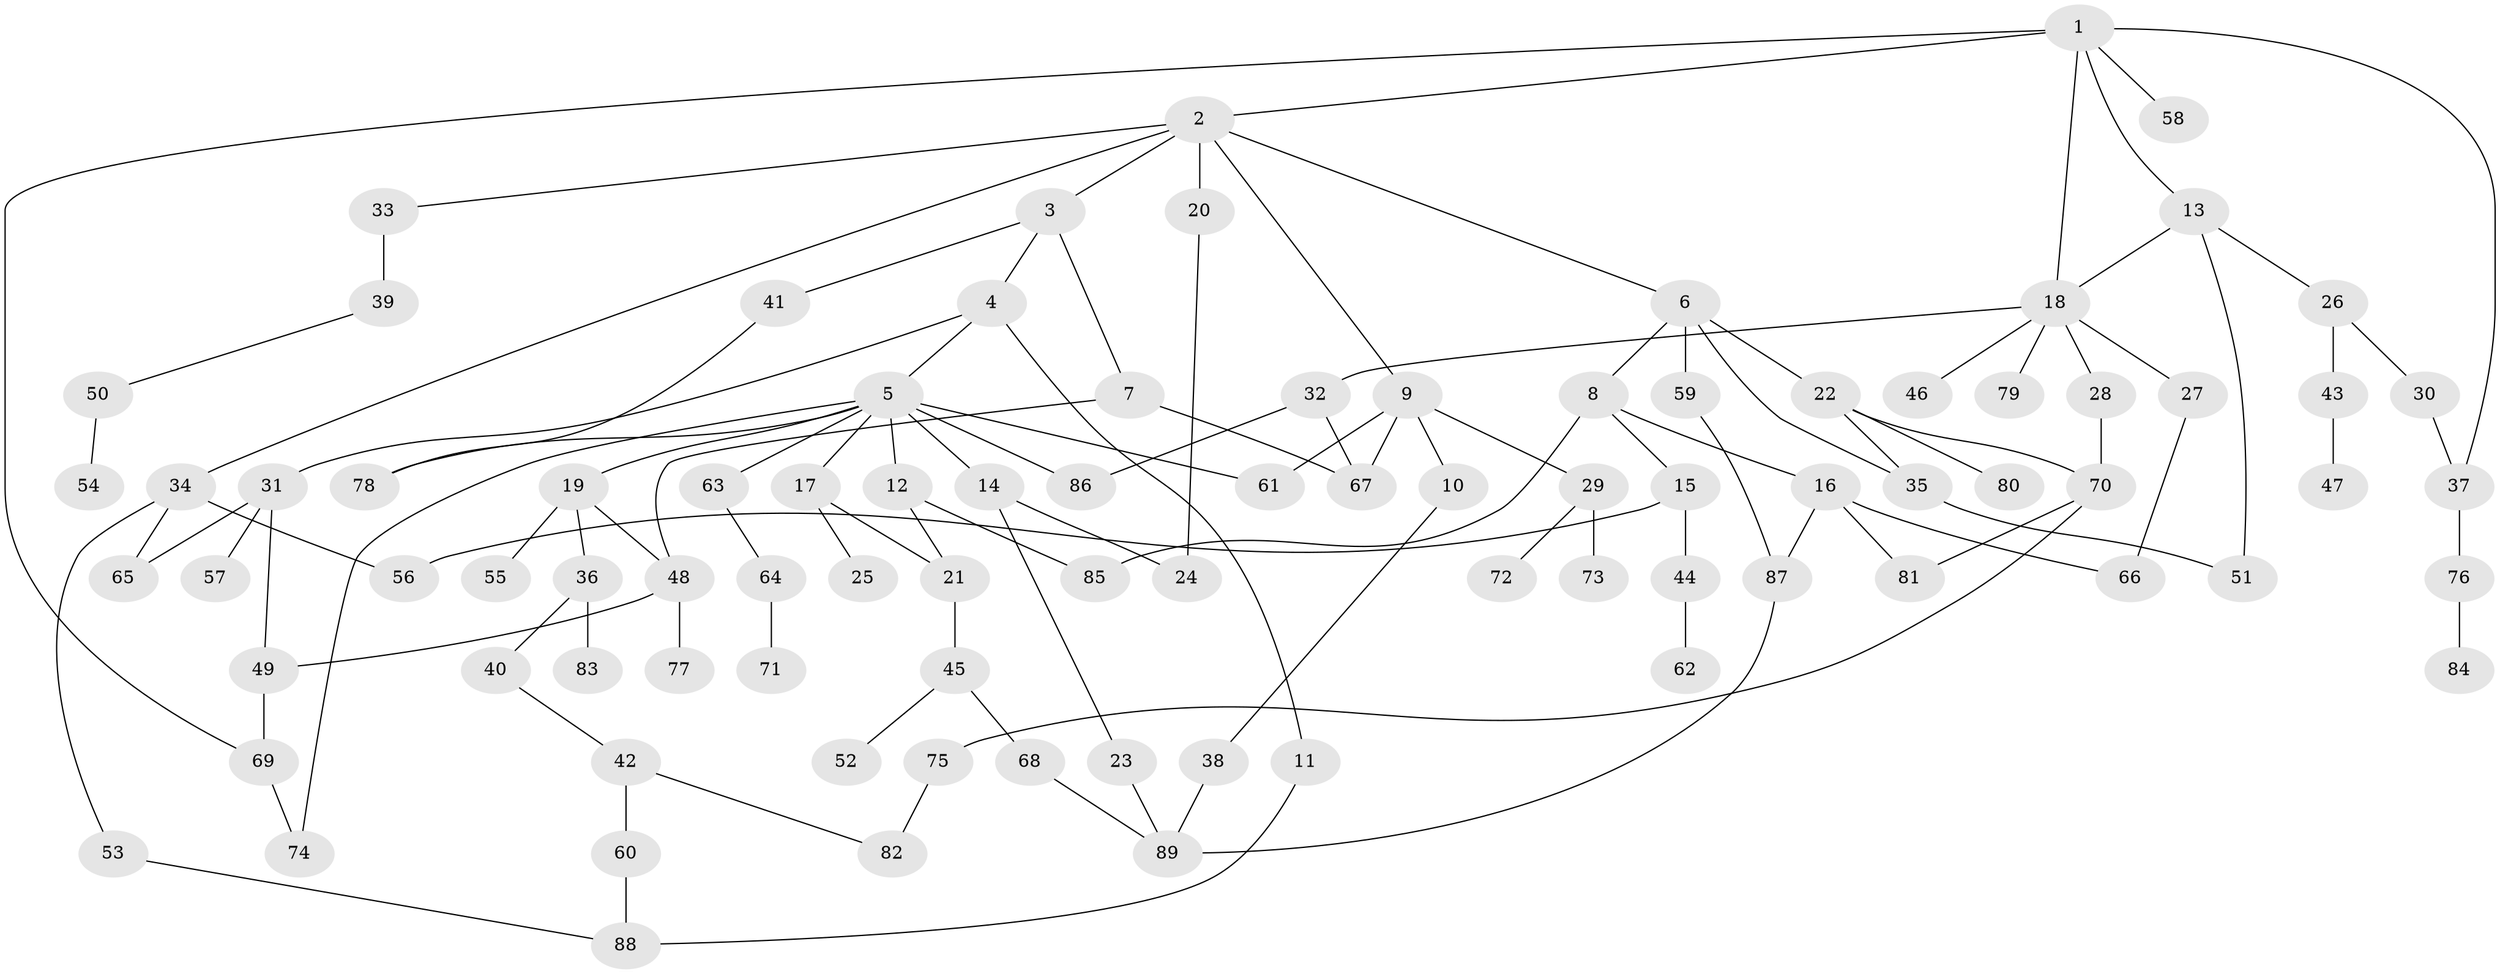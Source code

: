 // original degree distribution, {6: 0.007874015748031496, 7: 0.007874015748031496, 4: 0.11811023622047244, 5: 0.07086614173228346, 10: 0.007874015748031496, 2: 0.2992125984251969, 3: 0.1732283464566929, 1: 0.31496062992125984}
// Generated by graph-tools (version 1.1) at 2025/48/03/04/25 22:48:55]
// undirected, 89 vertices, 116 edges
graph export_dot {
  node [color=gray90,style=filled];
  1;
  2;
  3;
  4;
  5;
  6;
  7;
  8;
  9;
  10;
  11;
  12;
  13;
  14;
  15;
  16;
  17;
  18;
  19;
  20;
  21;
  22;
  23;
  24;
  25;
  26;
  27;
  28;
  29;
  30;
  31;
  32;
  33;
  34;
  35;
  36;
  37;
  38;
  39;
  40;
  41;
  42;
  43;
  44;
  45;
  46;
  47;
  48;
  49;
  50;
  51;
  52;
  53;
  54;
  55;
  56;
  57;
  58;
  59;
  60;
  61;
  62;
  63;
  64;
  65;
  66;
  67;
  68;
  69;
  70;
  71;
  72;
  73;
  74;
  75;
  76;
  77;
  78;
  79;
  80;
  81;
  82;
  83;
  84;
  85;
  86;
  87;
  88;
  89;
  1 -- 2 [weight=1.0];
  1 -- 13 [weight=1.0];
  1 -- 18 [weight=1.0];
  1 -- 37 [weight=1.0];
  1 -- 58 [weight=1.0];
  1 -- 69 [weight=1.0];
  2 -- 3 [weight=1.0];
  2 -- 6 [weight=1.0];
  2 -- 9 [weight=1.0];
  2 -- 20 [weight=1.0];
  2 -- 33 [weight=1.0];
  2 -- 34 [weight=1.0];
  3 -- 4 [weight=1.0];
  3 -- 7 [weight=1.0];
  3 -- 41 [weight=1.0];
  4 -- 5 [weight=1.0];
  4 -- 11 [weight=1.0];
  4 -- 31 [weight=1.0];
  5 -- 12 [weight=1.0];
  5 -- 14 [weight=1.0];
  5 -- 17 [weight=1.0];
  5 -- 19 [weight=1.0];
  5 -- 61 [weight=1.0];
  5 -- 63 [weight=1.0];
  5 -- 74 [weight=1.0];
  5 -- 78 [weight=1.0];
  5 -- 86 [weight=1.0];
  6 -- 8 [weight=1.0];
  6 -- 22 [weight=1.0];
  6 -- 35 [weight=1.0];
  6 -- 59 [weight=1.0];
  7 -- 48 [weight=1.0];
  7 -- 67 [weight=1.0];
  8 -- 15 [weight=1.0];
  8 -- 16 [weight=1.0];
  8 -- 85 [weight=1.0];
  9 -- 10 [weight=1.0];
  9 -- 29 [weight=1.0];
  9 -- 61 [weight=1.0];
  9 -- 67 [weight=1.0];
  10 -- 38 [weight=1.0];
  11 -- 88 [weight=1.0];
  12 -- 21 [weight=1.0];
  12 -- 85 [weight=1.0];
  13 -- 18 [weight=1.0];
  13 -- 26 [weight=1.0];
  13 -- 51 [weight=1.0];
  14 -- 23 [weight=1.0];
  14 -- 24 [weight=1.0];
  15 -- 44 [weight=1.0];
  15 -- 56 [weight=1.0];
  16 -- 66 [weight=1.0];
  16 -- 81 [weight=1.0];
  16 -- 87 [weight=1.0];
  17 -- 21 [weight=1.0];
  17 -- 25 [weight=1.0];
  18 -- 27 [weight=1.0];
  18 -- 28 [weight=1.0];
  18 -- 32 [weight=1.0];
  18 -- 46 [weight=1.0];
  18 -- 79 [weight=1.0];
  19 -- 36 [weight=1.0];
  19 -- 48 [weight=1.0];
  19 -- 55 [weight=1.0];
  20 -- 24 [weight=1.0];
  21 -- 45 [weight=1.0];
  22 -- 35 [weight=1.0];
  22 -- 70 [weight=1.0];
  22 -- 80 [weight=1.0];
  23 -- 89 [weight=1.0];
  26 -- 30 [weight=1.0];
  26 -- 43 [weight=1.0];
  27 -- 66 [weight=1.0];
  28 -- 70 [weight=1.0];
  29 -- 72 [weight=1.0];
  29 -- 73 [weight=1.0];
  30 -- 37 [weight=1.0];
  31 -- 49 [weight=1.0];
  31 -- 57 [weight=1.0];
  31 -- 65 [weight=1.0];
  32 -- 67 [weight=1.0];
  32 -- 86 [weight=1.0];
  33 -- 39 [weight=1.0];
  34 -- 53 [weight=1.0];
  34 -- 56 [weight=1.0];
  34 -- 65 [weight=1.0];
  35 -- 51 [weight=1.0];
  36 -- 40 [weight=1.0];
  36 -- 83 [weight=1.0];
  37 -- 76 [weight=1.0];
  38 -- 89 [weight=1.0];
  39 -- 50 [weight=1.0];
  40 -- 42 [weight=1.0];
  41 -- 78 [weight=1.0];
  42 -- 60 [weight=1.0];
  42 -- 82 [weight=1.0];
  43 -- 47 [weight=1.0];
  44 -- 62 [weight=1.0];
  45 -- 52 [weight=1.0];
  45 -- 68 [weight=1.0];
  48 -- 49 [weight=1.0];
  48 -- 77 [weight=1.0];
  49 -- 69 [weight=1.0];
  50 -- 54 [weight=1.0];
  53 -- 88 [weight=1.0];
  59 -- 87 [weight=1.0];
  60 -- 88 [weight=1.0];
  63 -- 64 [weight=1.0];
  64 -- 71 [weight=1.0];
  68 -- 89 [weight=1.0];
  69 -- 74 [weight=1.0];
  70 -- 75 [weight=1.0];
  70 -- 81 [weight=1.0];
  75 -- 82 [weight=1.0];
  76 -- 84 [weight=1.0];
  87 -- 89 [weight=1.0];
}
